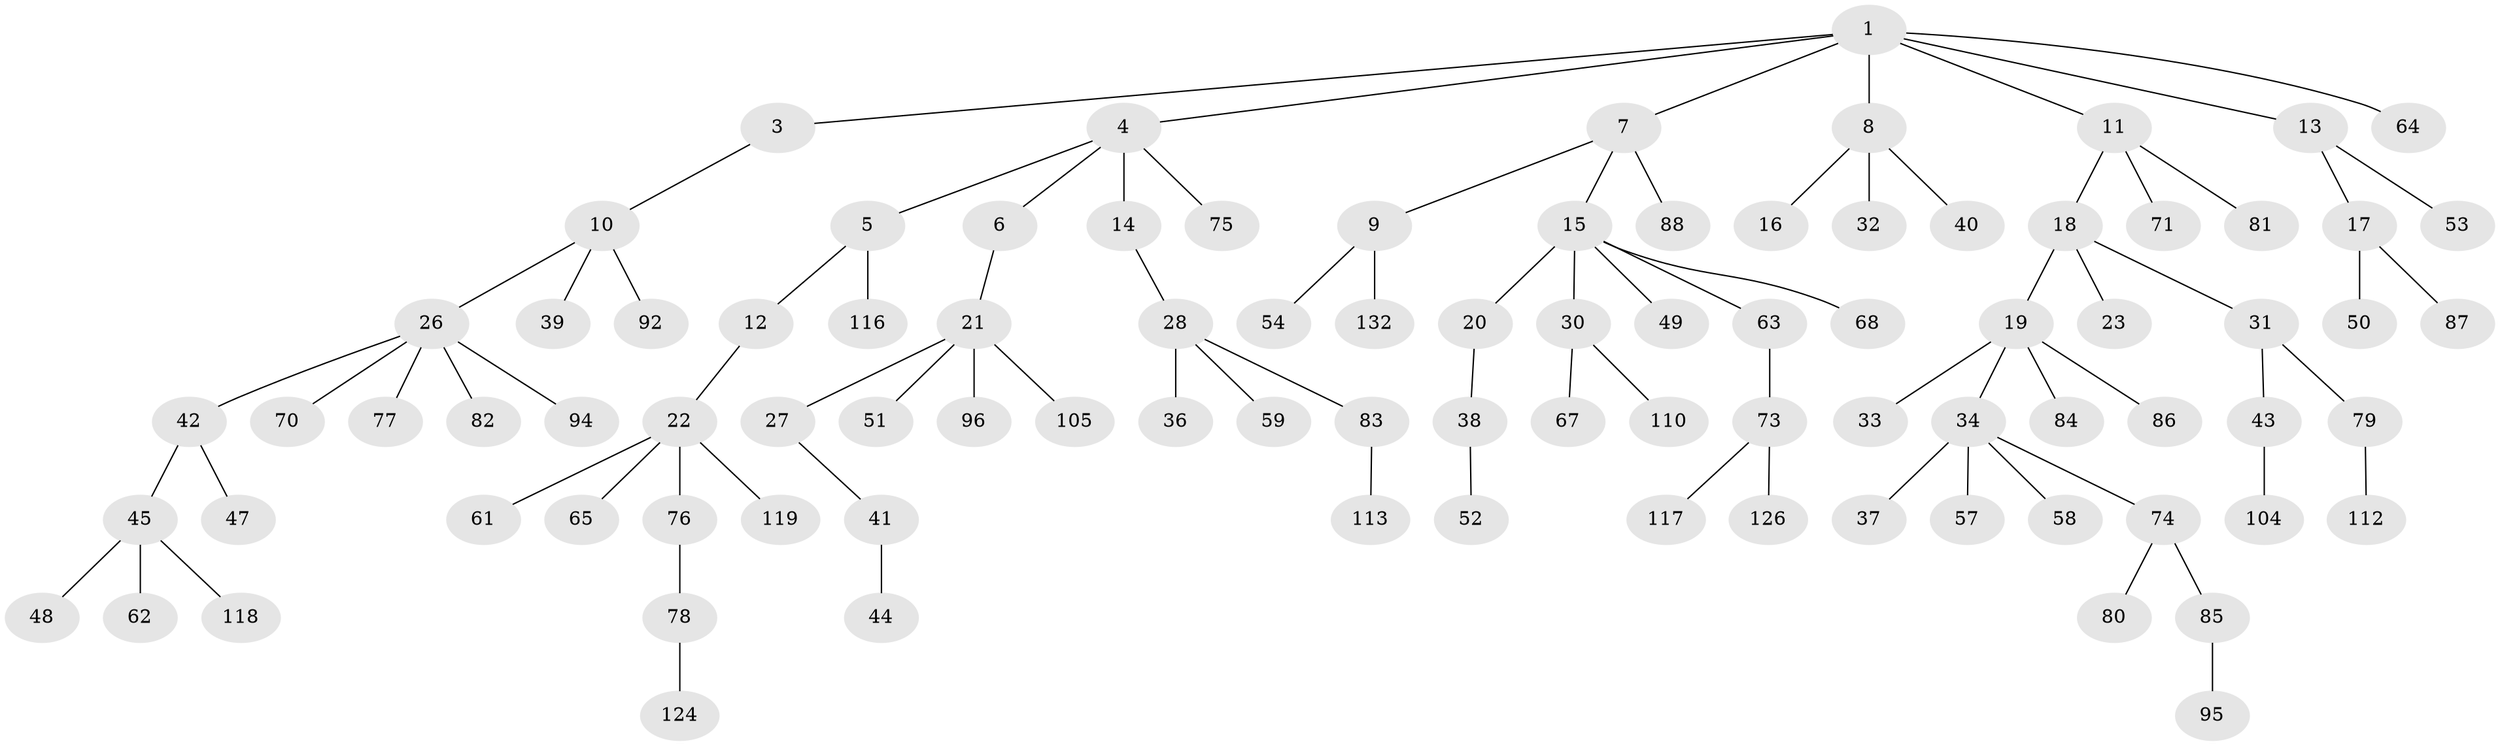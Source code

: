 // original degree distribution, {3: 0.12878787878787878, 6: 0.007575757575757576, 2: 0.2196969696969697, 5: 0.07575757575757576, 4: 0.03787878787878788, 8: 0.007575757575757576, 1: 0.5227272727272727}
// Generated by graph-tools (version 1.1) at 2025/19/03/04/25 18:19:14]
// undirected, 92 vertices, 91 edges
graph export_dot {
graph [start="1"]
  node [color=gray90,style=filled];
  1 [super="+2"];
  3;
  4;
  5;
  6;
  7 [super="+123"];
  8;
  9;
  10;
  11 [super="+24+111+66"];
  12 [super="+99"];
  13;
  14;
  15 [super="+46+102"];
  16;
  17;
  18;
  19 [super="+29+25"];
  20;
  21;
  22;
  23 [super="+108+121+122"];
  26 [super="+35"];
  27;
  28 [super="+100"];
  30;
  31;
  32;
  33;
  34;
  36;
  37 [super="+55"];
  38;
  39;
  40;
  41;
  42 [super="+56+60"];
  43;
  44 [super="+91"];
  45;
  47;
  48;
  49;
  50;
  51;
  52 [super="+129"];
  53;
  54 [super="+97"];
  57 [super="+90"];
  58;
  59;
  61 [super="+89+130"];
  62;
  63;
  64 [super="+128"];
  65 [super="+109+101"];
  67;
  68;
  70 [super="+93"];
  71;
  73;
  74;
  75;
  76;
  77;
  78;
  79;
  80;
  81;
  82;
  83;
  84;
  85;
  86;
  87 [super="+106"];
  88;
  92;
  94;
  95;
  96;
  104;
  105;
  110;
  112;
  113;
  116;
  117;
  118;
  119;
  124;
  126;
  132;
  1 -- 7;
  1 -- 8;
  1 -- 64;
  1 -- 3;
  1 -- 4;
  1 -- 11;
  1 -- 13;
  3 -- 10;
  4 -- 5;
  4 -- 6;
  4 -- 14;
  4 -- 75;
  5 -- 12;
  5 -- 116;
  6 -- 21;
  7 -- 9;
  7 -- 15;
  7 -- 88;
  8 -- 16;
  8 -- 32;
  8 -- 40;
  9 -- 54;
  9 -- 132;
  10 -- 26;
  10 -- 39;
  10 -- 92;
  11 -- 18;
  11 -- 81;
  11 -- 71;
  12 -- 22;
  13 -- 17;
  13 -- 53;
  14 -- 28;
  15 -- 20;
  15 -- 30;
  15 -- 49;
  15 -- 63;
  15 -- 68;
  17 -- 50;
  17 -- 87;
  18 -- 19;
  18 -- 23;
  18 -- 31;
  19 -- 33;
  19 -- 86;
  19 -- 34;
  19 -- 84;
  20 -- 38;
  21 -- 27;
  21 -- 51;
  21 -- 96;
  21 -- 105;
  22 -- 61;
  22 -- 65;
  22 -- 76;
  22 -- 119;
  26 -- 42;
  26 -- 70;
  26 -- 94;
  26 -- 77;
  26 -- 82;
  27 -- 41;
  28 -- 36;
  28 -- 59;
  28 -- 83;
  30 -- 67;
  30 -- 110;
  31 -- 43;
  31 -- 79;
  34 -- 37;
  34 -- 57;
  34 -- 58;
  34 -- 74;
  38 -- 52;
  41 -- 44;
  42 -- 45;
  42 -- 47;
  43 -- 104;
  45 -- 48;
  45 -- 62;
  45 -- 118;
  63 -- 73;
  73 -- 117;
  73 -- 126;
  74 -- 80;
  74 -- 85;
  76 -- 78;
  78 -- 124;
  79 -- 112;
  83 -- 113;
  85 -- 95;
}
